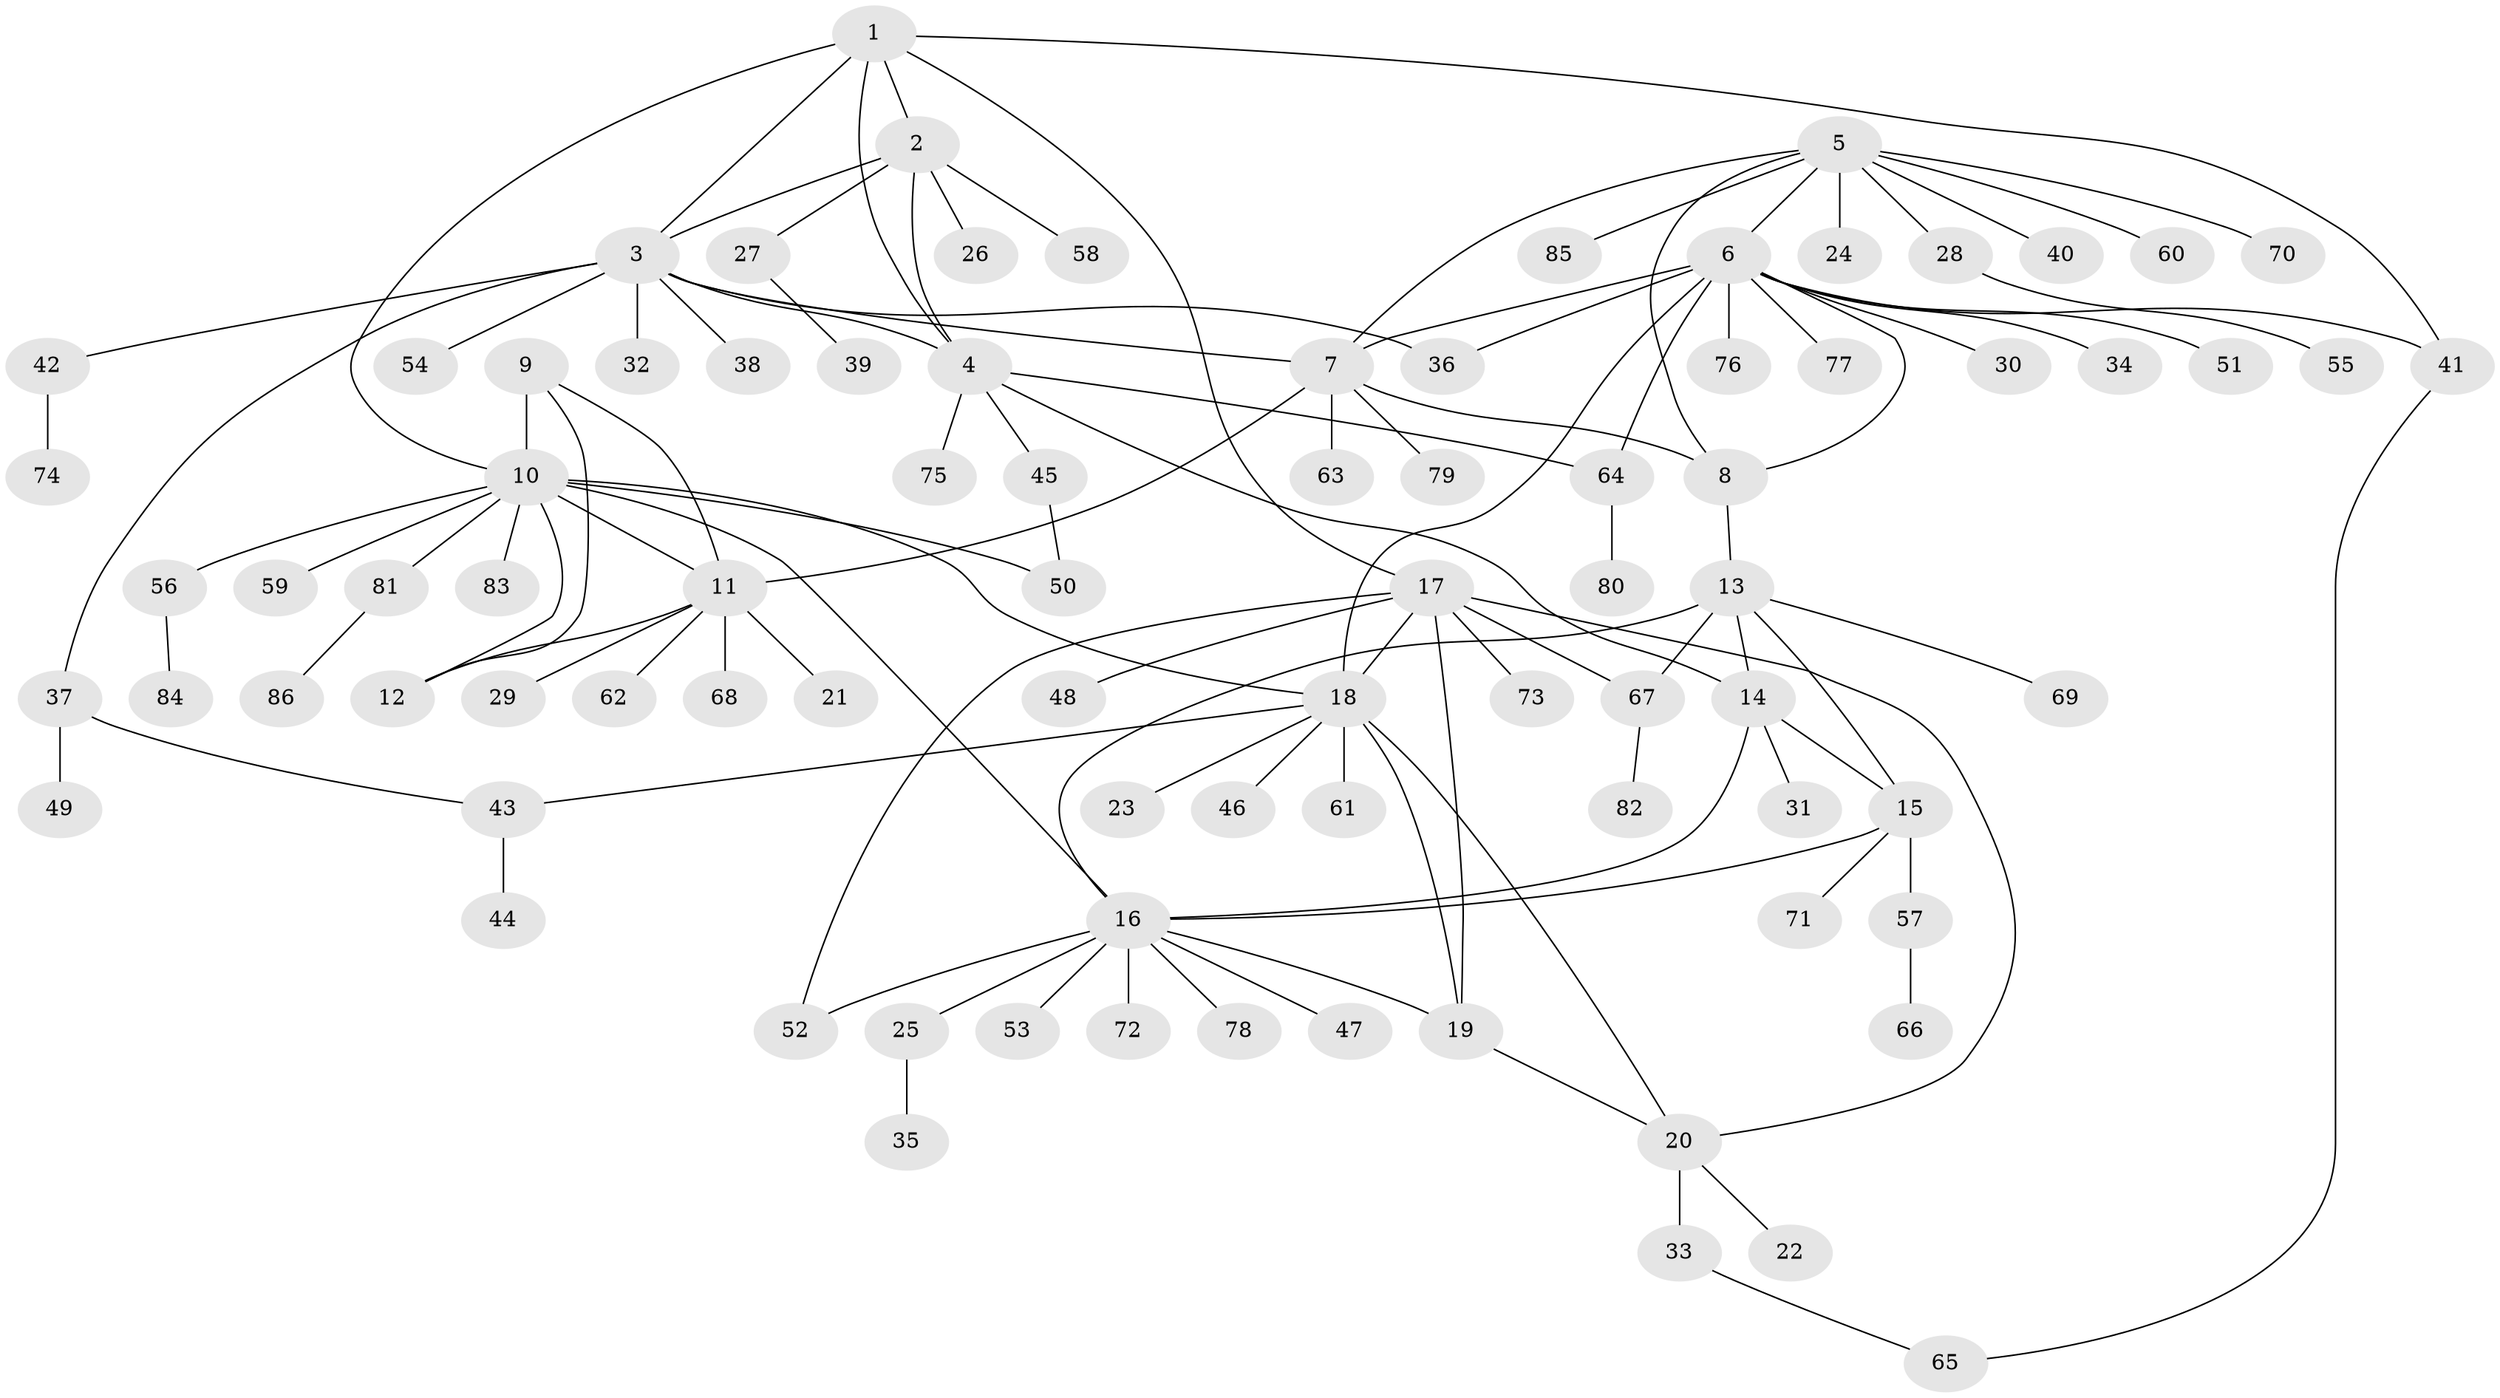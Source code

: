 // Generated by graph-tools (version 1.1) at 2025/37/03/09/25 02:37:46]
// undirected, 86 vertices, 114 edges
graph export_dot {
graph [start="1"]
  node [color=gray90,style=filled];
  1;
  2;
  3;
  4;
  5;
  6;
  7;
  8;
  9;
  10;
  11;
  12;
  13;
  14;
  15;
  16;
  17;
  18;
  19;
  20;
  21;
  22;
  23;
  24;
  25;
  26;
  27;
  28;
  29;
  30;
  31;
  32;
  33;
  34;
  35;
  36;
  37;
  38;
  39;
  40;
  41;
  42;
  43;
  44;
  45;
  46;
  47;
  48;
  49;
  50;
  51;
  52;
  53;
  54;
  55;
  56;
  57;
  58;
  59;
  60;
  61;
  62;
  63;
  64;
  65;
  66;
  67;
  68;
  69;
  70;
  71;
  72;
  73;
  74;
  75;
  76;
  77;
  78;
  79;
  80;
  81;
  82;
  83;
  84;
  85;
  86;
  1 -- 2;
  1 -- 3;
  1 -- 4;
  1 -- 10;
  1 -- 17;
  1 -- 41;
  2 -- 3;
  2 -- 4;
  2 -- 26;
  2 -- 27;
  2 -- 58;
  3 -- 4;
  3 -- 7;
  3 -- 32;
  3 -- 36;
  3 -- 37;
  3 -- 38;
  3 -- 42;
  3 -- 54;
  4 -- 14;
  4 -- 45;
  4 -- 64;
  4 -- 75;
  5 -- 6;
  5 -- 7;
  5 -- 8;
  5 -- 24;
  5 -- 28;
  5 -- 40;
  5 -- 60;
  5 -- 70;
  5 -- 85;
  6 -- 7;
  6 -- 8;
  6 -- 18;
  6 -- 30;
  6 -- 34;
  6 -- 36;
  6 -- 41;
  6 -- 51;
  6 -- 64;
  6 -- 76;
  6 -- 77;
  7 -- 8;
  7 -- 11;
  7 -- 63;
  7 -- 79;
  8 -- 13;
  9 -- 10;
  9 -- 11;
  9 -- 12;
  10 -- 11;
  10 -- 12;
  10 -- 16;
  10 -- 18;
  10 -- 50;
  10 -- 56;
  10 -- 59;
  10 -- 81;
  10 -- 83;
  11 -- 12;
  11 -- 21;
  11 -- 29;
  11 -- 62;
  11 -- 68;
  13 -- 14;
  13 -- 15;
  13 -- 16;
  13 -- 67;
  13 -- 69;
  14 -- 15;
  14 -- 16;
  14 -- 31;
  15 -- 16;
  15 -- 57;
  15 -- 71;
  16 -- 19;
  16 -- 25;
  16 -- 47;
  16 -- 52;
  16 -- 53;
  16 -- 72;
  16 -- 78;
  17 -- 18;
  17 -- 19;
  17 -- 20;
  17 -- 48;
  17 -- 52;
  17 -- 67;
  17 -- 73;
  18 -- 19;
  18 -- 20;
  18 -- 23;
  18 -- 43;
  18 -- 46;
  18 -- 61;
  19 -- 20;
  20 -- 22;
  20 -- 33;
  25 -- 35;
  27 -- 39;
  28 -- 55;
  33 -- 65;
  37 -- 43;
  37 -- 49;
  41 -- 65;
  42 -- 74;
  43 -- 44;
  45 -- 50;
  56 -- 84;
  57 -- 66;
  64 -- 80;
  67 -- 82;
  81 -- 86;
}
